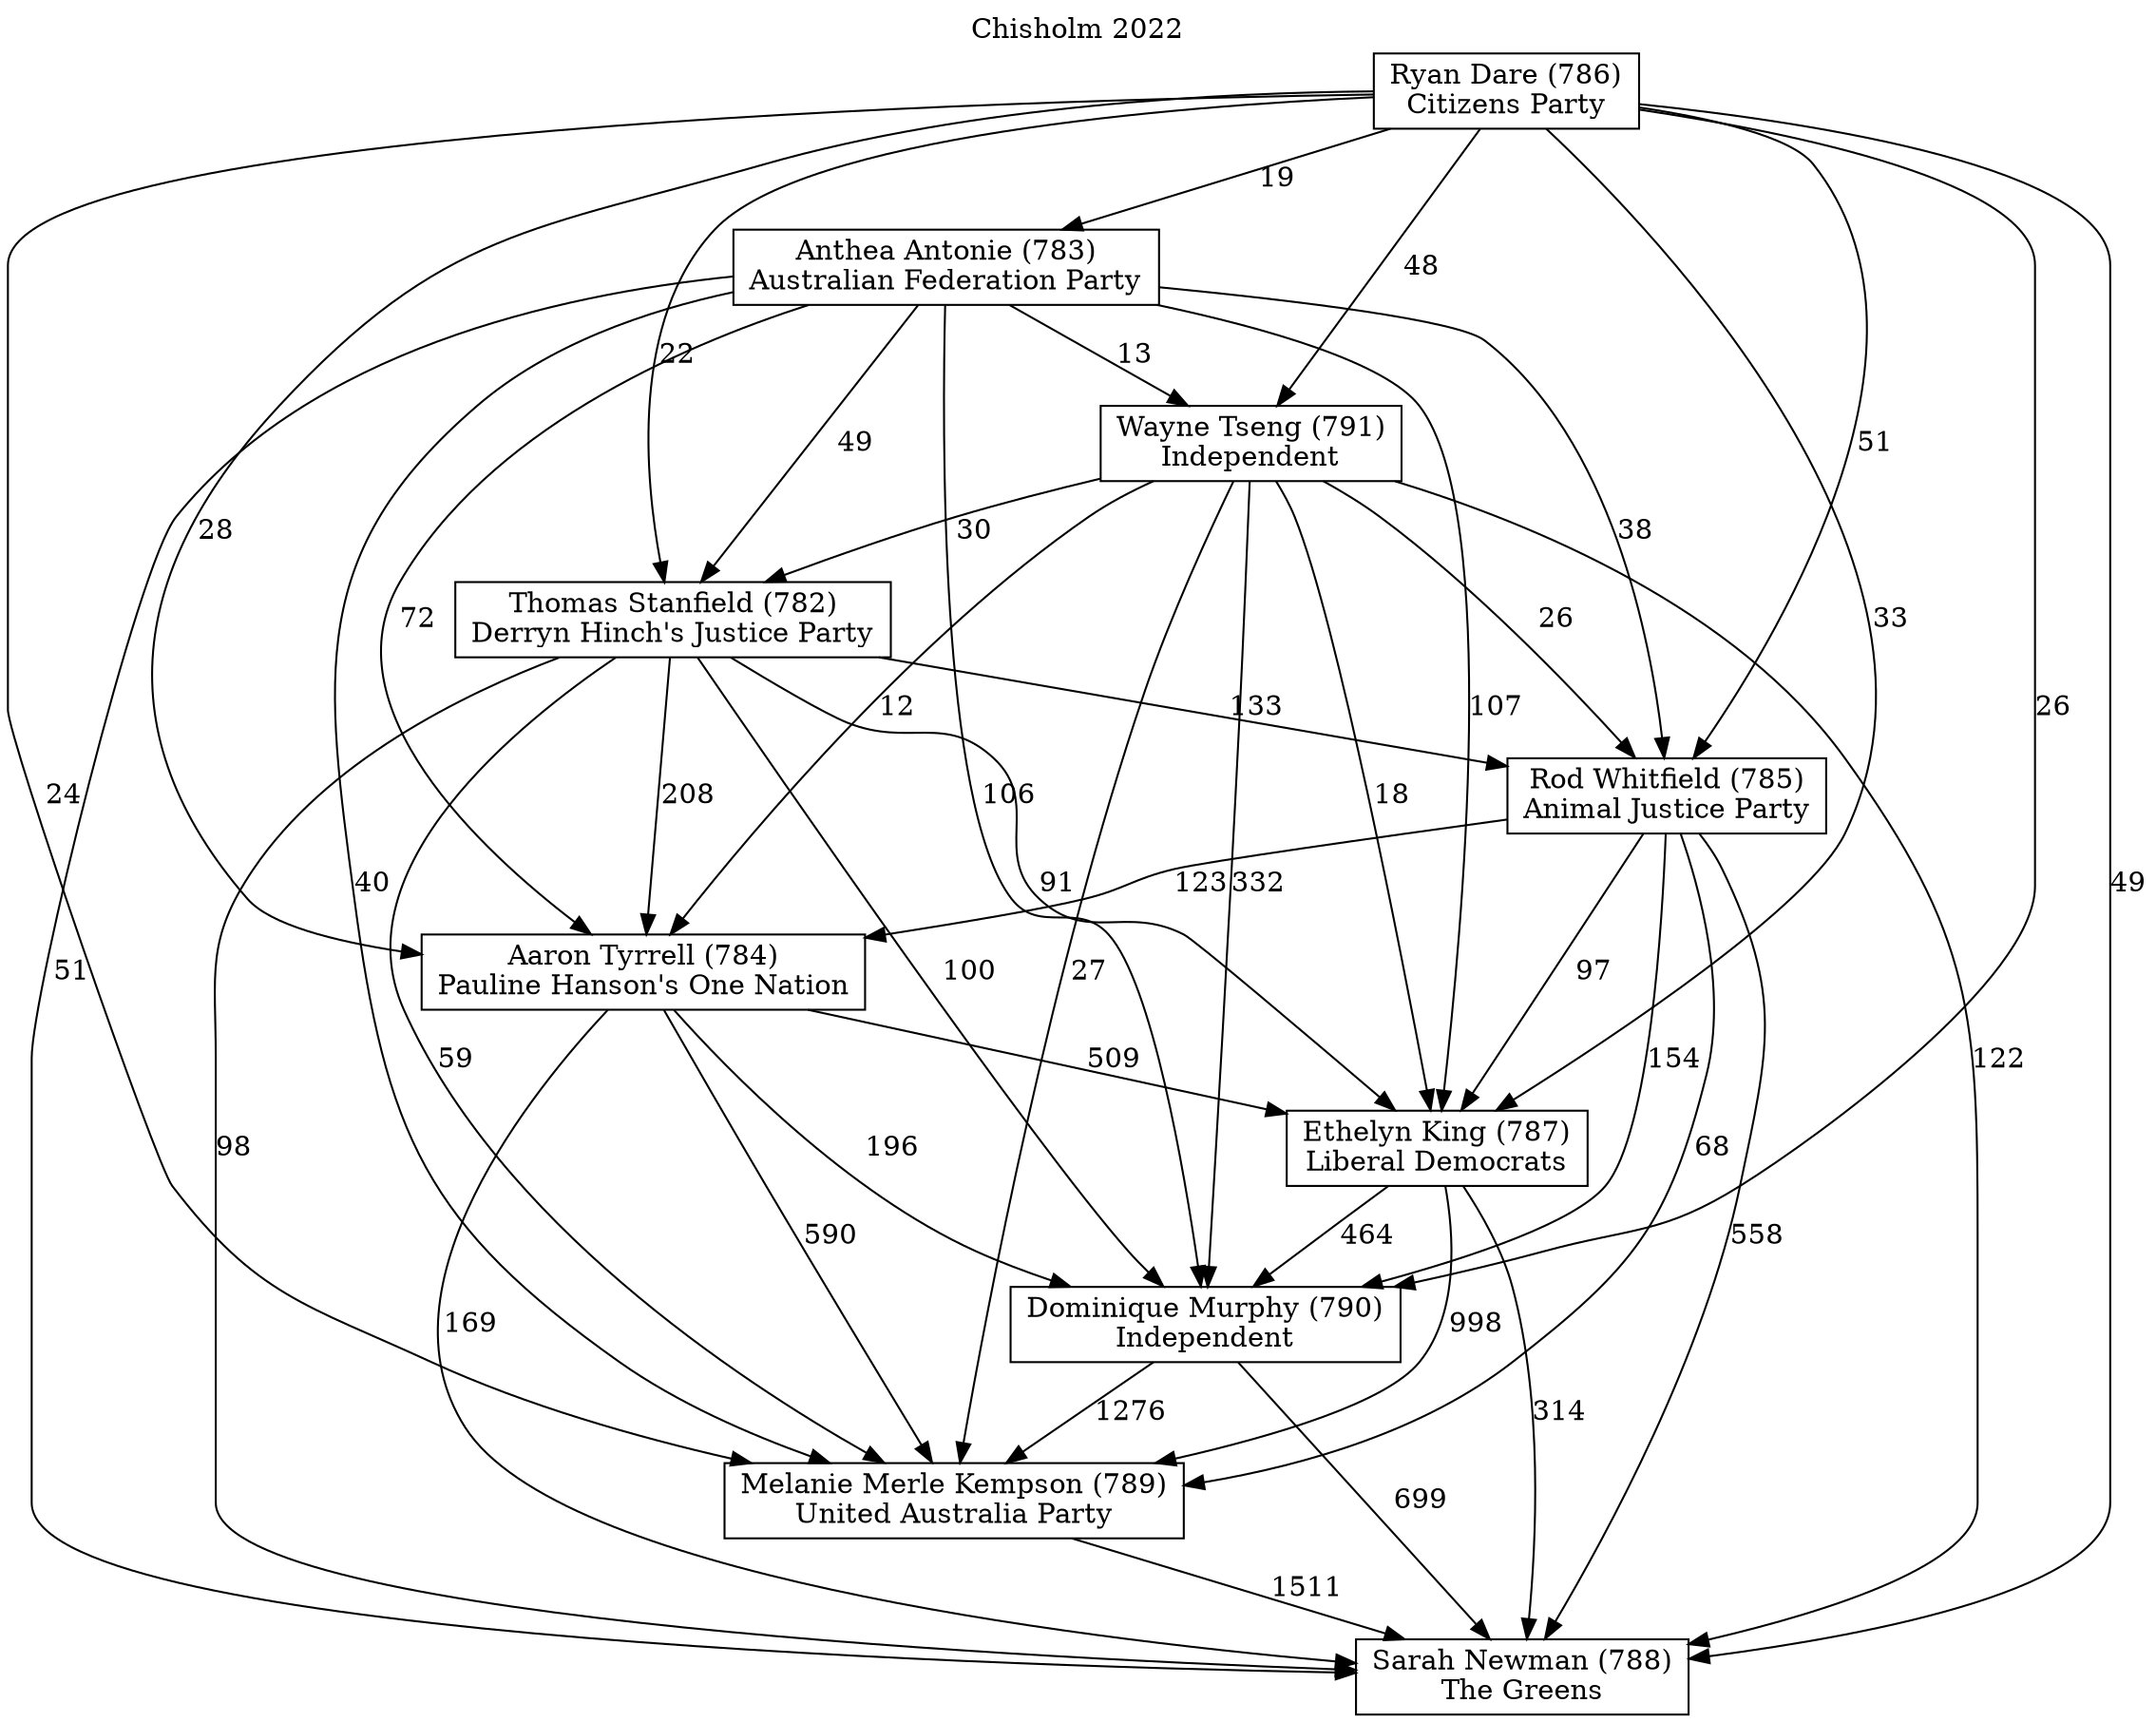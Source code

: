 // House preference flow
digraph "Sarah Newman (788)_Chisholm_2022" {
	graph [label="Chisholm 2022" labelloc=t mclimit=10]
	node [shape=box]
	"Thomas Stanfield (782)" [label="Thomas Stanfield (782)
Derryn Hinch's Justice Party"]
	"Rod Whitfield (785)" [label="Rod Whitfield (785)
Animal Justice Party"]
	"Dominique Murphy (790)" [label="Dominique Murphy (790)
Independent"]
	"Wayne Tseng (791)" [label="Wayne Tseng (791)
Independent"]
	"Aaron Tyrrell (784)" [label="Aaron Tyrrell (784)
Pauline Hanson's One Nation"]
	"Anthea Antonie (783)" [label="Anthea Antonie (783)
Australian Federation Party"]
	"Ryan Dare (786)" [label="Ryan Dare (786)
Citizens Party"]
	"Ethelyn King (787)" [label="Ethelyn King (787)
Liberal Democrats"]
	"Sarah Newman (788)" [label="Sarah Newman (788)
The Greens"]
	"Melanie Merle Kempson (789)" [label="Melanie Merle Kempson (789)
United Australia Party"]
	"Aaron Tyrrell (784)" -> "Dominique Murphy (790)" [label=196]
	"Wayne Tseng (791)" -> "Dominique Murphy (790)" [label=332]
	"Ryan Dare (786)" -> "Melanie Merle Kempson (789)" [label=24]
	"Ryan Dare (786)" -> "Dominique Murphy (790)" [label=26]
	"Dominique Murphy (790)" -> "Melanie Merle Kempson (789)" [label=1276]
	"Anthea Antonie (783)" -> "Wayne Tseng (791)" [label=13]
	"Thomas Stanfield (782)" -> "Rod Whitfield (785)" [label=133]
	"Ethelyn King (787)" -> "Sarah Newman (788)" [label=314]
	"Ryan Dare (786)" -> "Sarah Newman (788)" [label=49]
	"Wayne Tseng (791)" -> "Sarah Newman (788)" [label=122]
	"Aaron Tyrrell (784)" -> "Melanie Merle Kempson (789)" [label=590]
	"Ryan Dare (786)" -> "Rod Whitfield (785)" [label=51]
	"Ryan Dare (786)" -> "Ethelyn King (787)" [label=33]
	"Anthea Antonie (783)" -> "Thomas Stanfield (782)" [label=49]
	"Ethelyn King (787)" -> "Melanie Merle Kempson (789)" [label=998]
	"Wayne Tseng (791)" -> "Melanie Merle Kempson (789)" [label=27]
	"Thomas Stanfield (782)" -> "Aaron Tyrrell (784)" [label=208]
	"Wayne Tseng (791)" -> "Aaron Tyrrell (784)" [label=12]
	"Thomas Stanfield (782)" -> "Dominique Murphy (790)" [label=100]
	"Wayne Tseng (791)" -> "Ethelyn King (787)" [label=18]
	"Aaron Tyrrell (784)" -> "Sarah Newman (788)" [label=169]
	"Rod Whitfield (785)" -> "Sarah Newman (788)" [label=558]
	"Dominique Murphy (790)" -> "Sarah Newman (788)" [label=699]
	"Ryan Dare (786)" -> "Thomas Stanfield (782)" [label=22]
	"Ryan Dare (786)" -> "Aaron Tyrrell (784)" [label=28]
	"Aaron Tyrrell (784)" -> "Ethelyn King (787)" [label=509]
	"Melanie Merle Kempson (789)" -> "Sarah Newman (788)" [label=1511]
	"Ryan Dare (786)" -> "Wayne Tseng (791)" [label=48]
	"Thomas Stanfield (782)" -> "Ethelyn King (787)" [label=91]
	"Rod Whitfield (785)" -> "Dominique Murphy (790)" [label=154]
	"Rod Whitfield (785)" -> "Ethelyn King (787)" [label=97]
	"Rod Whitfield (785)" -> "Melanie Merle Kempson (789)" [label=68]
	"Anthea Antonie (783)" -> "Dominique Murphy (790)" [label=106]
	"Thomas Stanfield (782)" -> "Sarah Newman (788)" [label=98]
	"Ryan Dare (786)" -> "Anthea Antonie (783)" [label=19]
	"Thomas Stanfield (782)" -> "Melanie Merle Kempson (789)" [label=59]
	"Anthea Antonie (783)" -> "Rod Whitfield (785)" [label=38]
	"Ethelyn King (787)" -> "Dominique Murphy (790)" [label=464]
	"Rod Whitfield (785)" -> "Aaron Tyrrell (784)" [label=123]
	"Anthea Antonie (783)" -> "Melanie Merle Kempson (789)" [label=40]
	"Wayne Tseng (791)" -> "Thomas Stanfield (782)" [label=30]
	"Anthea Antonie (783)" -> "Aaron Tyrrell (784)" [label=72]
	"Anthea Antonie (783)" -> "Ethelyn King (787)" [label=107]
	"Anthea Antonie (783)" -> "Sarah Newman (788)" [label=51]
	"Wayne Tseng (791)" -> "Rod Whitfield (785)" [label=26]
}

